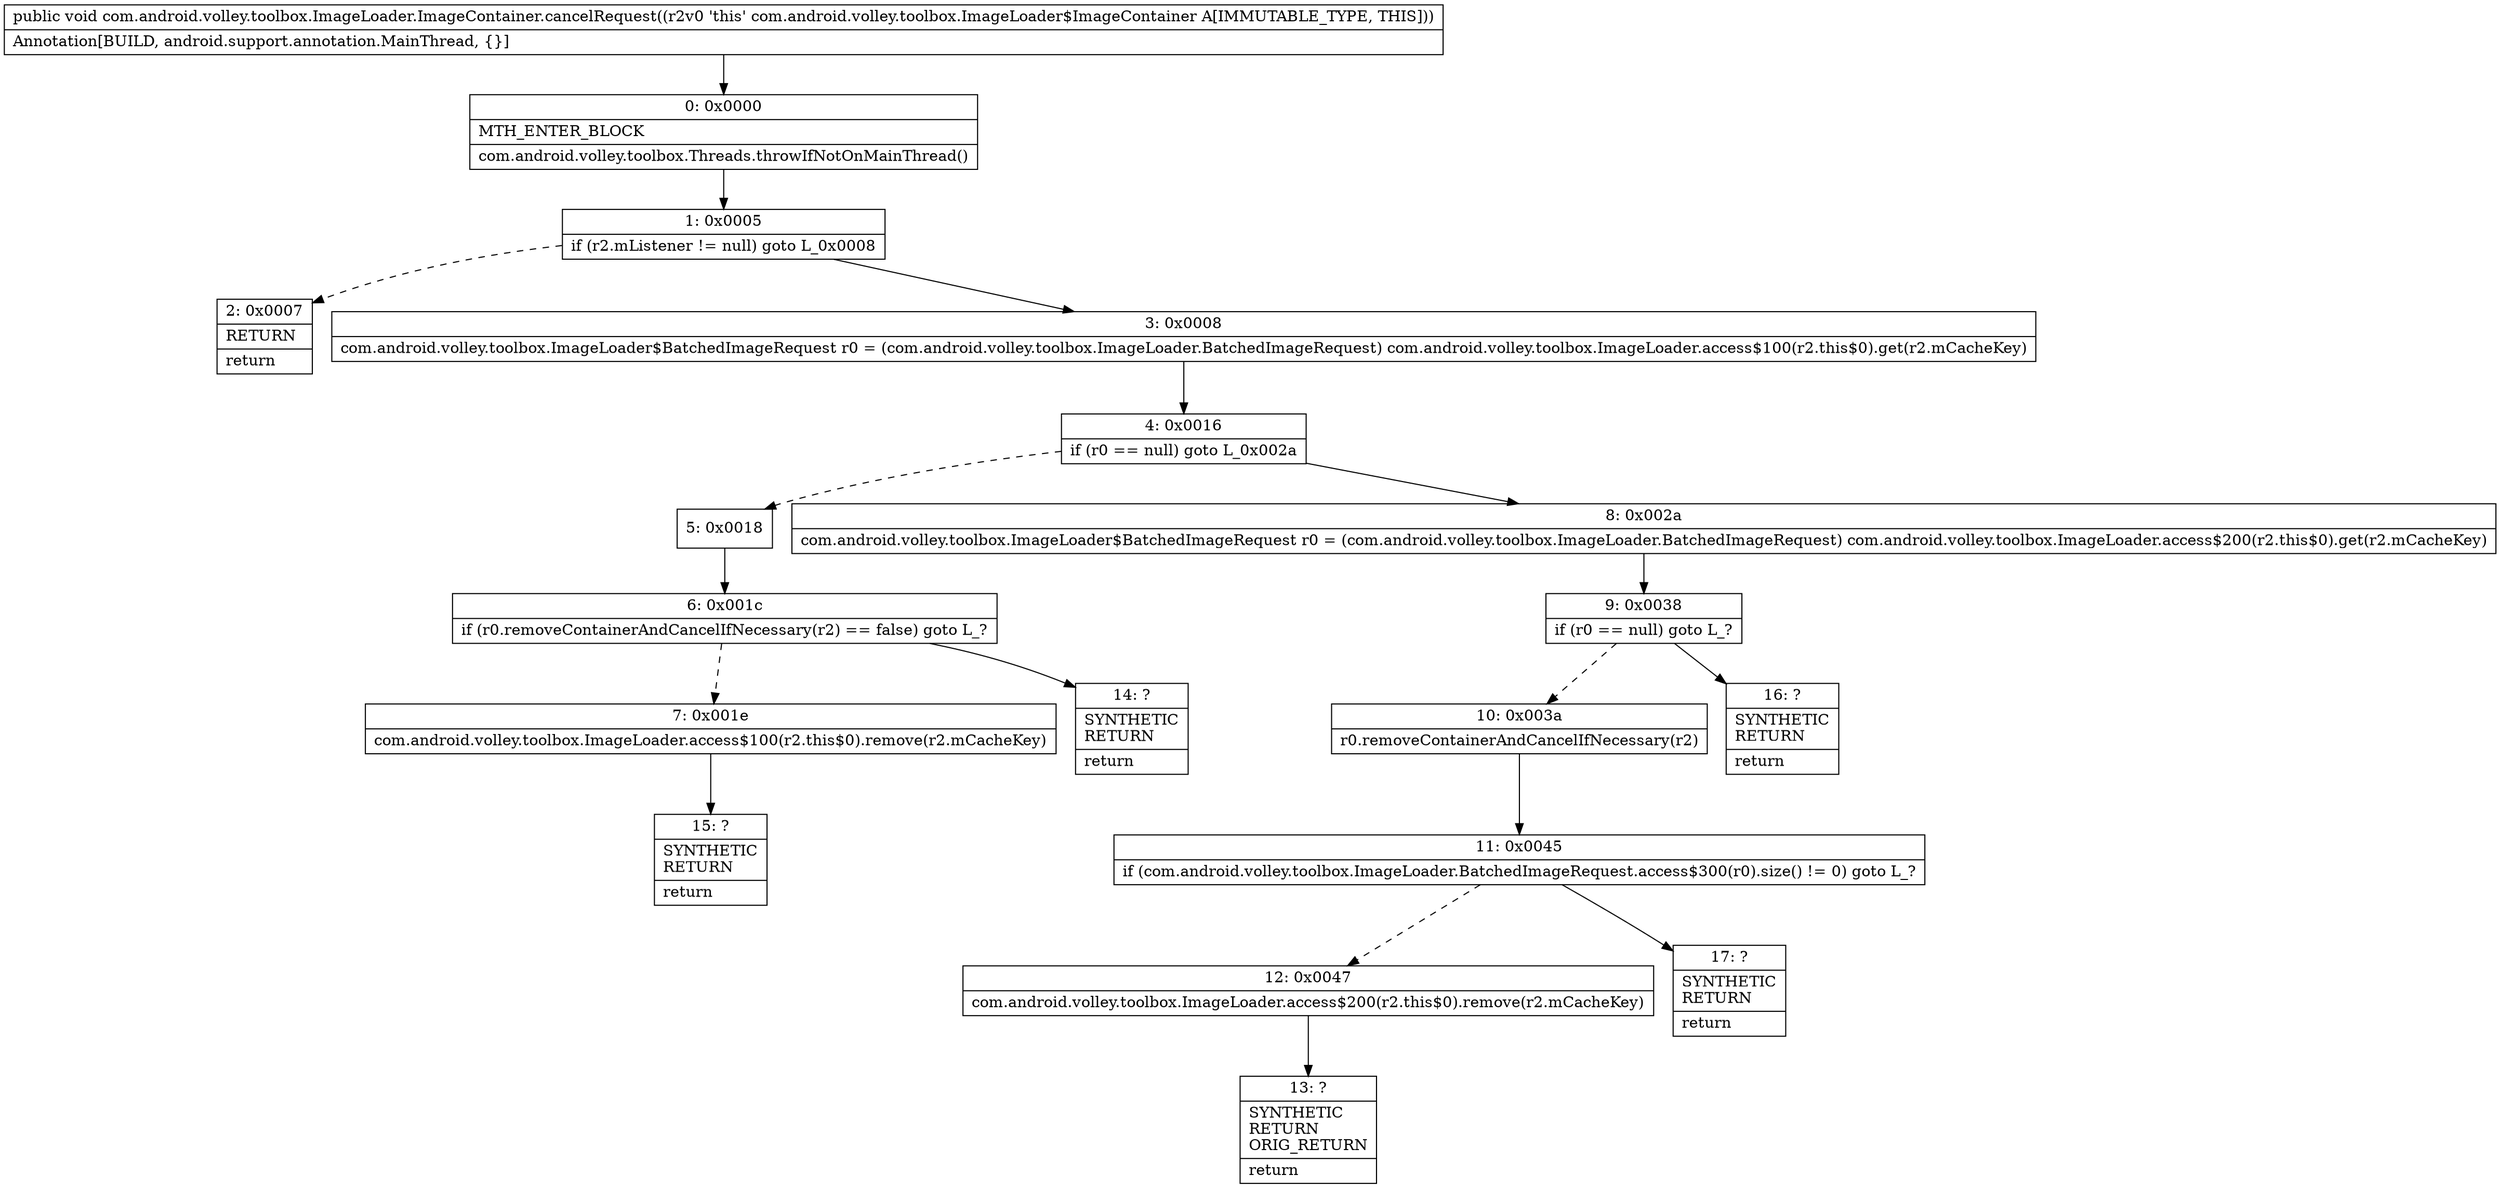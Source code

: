 digraph "CFG forcom.android.volley.toolbox.ImageLoader.ImageContainer.cancelRequest()V" {
Node_0 [shape=record,label="{0\:\ 0x0000|MTH_ENTER_BLOCK\l|com.android.volley.toolbox.Threads.throwIfNotOnMainThread()\l}"];
Node_1 [shape=record,label="{1\:\ 0x0005|if (r2.mListener != null) goto L_0x0008\l}"];
Node_2 [shape=record,label="{2\:\ 0x0007|RETURN\l|return\l}"];
Node_3 [shape=record,label="{3\:\ 0x0008|com.android.volley.toolbox.ImageLoader$BatchedImageRequest r0 = (com.android.volley.toolbox.ImageLoader.BatchedImageRequest) com.android.volley.toolbox.ImageLoader.access$100(r2.this$0).get(r2.mCacheKey)\l}"];
Node_4 [shape=record,label="{4\:\ 0x0016|if (r0 == null) goto L_0x002a\l}"];
Node_5 [shape=record,label="{5\:\ 0x0018}"];
Node_6 [shape=record,label="{6\:\ 0x001c|if (r0.removeContainerAndCancelIfNecessary(r2) == false) goto L_?\l}"];
Node_7 [shape=record,label="{7\:\ 0x001e|com.android.volley.toolbox.ImageLoader.access$100(r2.this$0).remove(r2.mCacheKey)\l}"];
Node_8 [shape=record,label="{8\:\ 0x002a|com.android.volley.toolbox.ImageLoader$BatchedImageRequest r0 = (com.android.volley.toolbox.ImageLoader.BatchedImageRequest) com.android.volley.toolbox.ImageLoader.access$200(r2.this$0).get(r2.mCacheKey)\l}"];
Node_9 [shape=record,label="{9\:\ 0x0038|if (r0 == null) goto L_?\l}"];
Node_10 [shape=record,label="{10\:\ 0x003a|r0.removeContainerAndCancelIfNecessary(r2)\l}"];
Node_11 [shape=record,label="{11\:\ 0x0045|if (com.android.volley.toolbox.ImageLoader.BatchedImageRequest.access$300(r0).size() != 0) goto L_?\l}"];
Node_12 [shape=record,label="{12\:\ 0x0047|com.android.volley.toolbox.ImageLoader.access$200(r2.this$0).remove(r2.mCacheKey)\l}"];
Node_13 [shape=record,label="{13\:\ ?|SYNTHETIC\lRETURN\lORIG_RETURN\l|return\l}"];
Node_14 [shape=record,label="{14\:\ ?|SYNTHETIC\lRETURN\l|return\l}"];
Node_15 [shape=record,label="{15\:\ ?|SYNTHETIC\lRETURN\l|return\l}"];
Node_16 [shape=record,label="{16\:\ ?|SYNTHETIC\lRETURN\l|return\l}"];
Node_17 [shape=record,label="{17\:\ ?|SYNTHETIC\lRETURN\l|return\l}"];
MethodNode[shape=record,label="{public void com.android.volley.toolbox.ImageLoader.ImageContainer.cancelRequest((r2v0 'this' com.android.volley.toolbox.ImageLoader$ImageContainer A[IMMUTABLE_TYPE, THIS]))  | Annotation[BUILD, android.support.annotation.MainThread, \{\}]\l}"];
MethodNode -> Node_0;
Node_0 -> Node_1;
Node_1 -> Node_2[style=dashed];
Node_1 -> Node_3;
Node_3 -> Node_4;
Node_4 -> Node_5[style=dashed];
Node_4 -> Node_8;
Node_5 -> Node_6;
Node_6 -> Node_7[style=dashed];
Node_6 -> Node_14;
Node_7 -> Node_15;
Node_8 -> Node_9;
Node_9 -> Node_10[style=dashed];
Node_9 -> Node_16;
Node_10 -> Node_11;
Node_11 -> Node_12[style=dashed];
Node_11 -> Node_17;
Node_12 -> Node_13;
}

